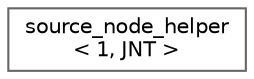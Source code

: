 digraph "类继承关系图"
{
 // LATEX_PDF_SIZE
  bgcolor="transparent";
  edge [fontname=Helvetica,fontsize=10,labelfontname=Helvetica,labelfontsize=10];
  node [fontname=Helvetica,fontsize=10,shape=box,height=0.2,width=0.4];
  rankdir="LR";
  Node0 [id="Node000000",label="source_node_helper\l\< 1, JNT \>",height=0.2,width=0.4,color="grey40", fillcolor="white", style="filled",URL="$classsource__node__helper_3_011_00_01_j_n_t_01_4.html",tooltip=" "];
}
